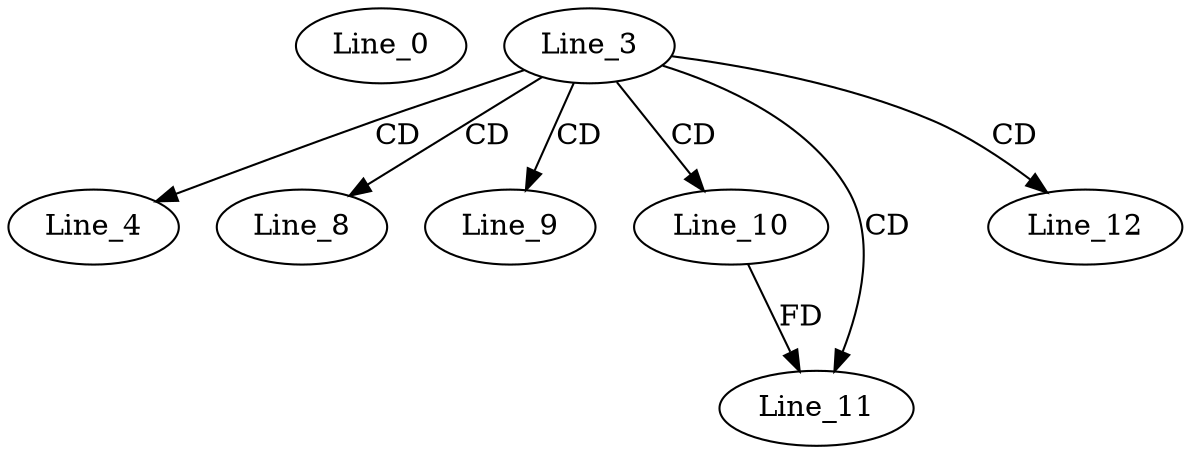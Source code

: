 digraph G {
  Line_0;
  Line_3;
  Line_4;
  Line_8;
  Line_9;
  Line_10;
  Line_11;
  Line_11;
  Line_12;
  Line_12;
  Line_3 -> Line_4 [ label="CD" ];
  Line_3 -> Line_8 [ label="CD" ];
  Line_3 -> Line_9 [ label="CD" ];
  Line_3 -> Line_10 [ label="CD" ];
  Line_3 -> Line_11 [ label="CD" ];
  Line_10 -> Line_11 [ label="FD" ];
  Line_3 -> Line_12 [ label="CD" ];
}
